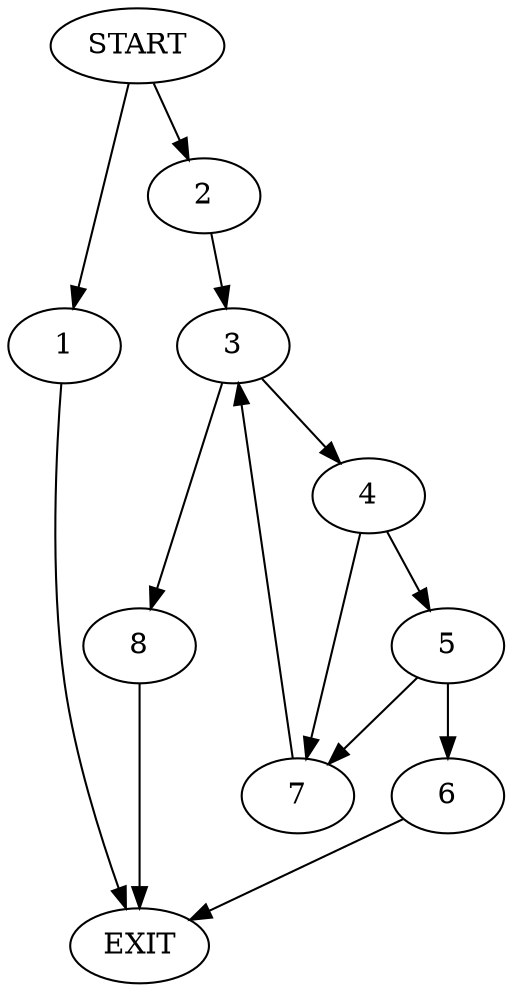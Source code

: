 digraph { 
0 [label="START"];
1;
2;
3;
4;
5;
6;
7;
8;
9[label="EXIT"];
0 -> 2;
0 -> 1;
1 -> 9;
2 -> 3;
3 -> 4;
3 -> 8;
4 -> 5;
4 -> 7;
5 -> 6;
5 -> 7;
6 -> 9;
7 -> 3;
8 -> 9;
}